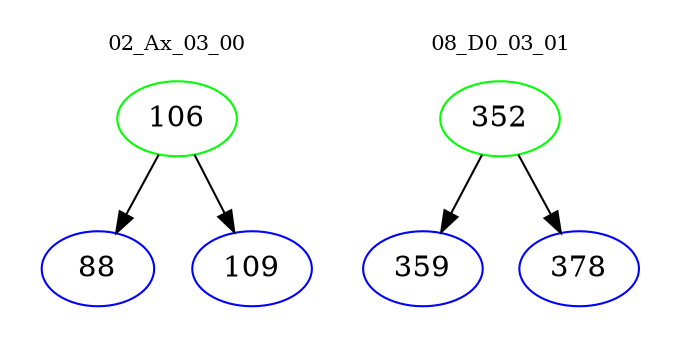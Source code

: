 digraph{
subgraph cluster_0 {
color = white
label = "02_Ax_03_00";
fontsize=10;
T0_106 [label="106", color="green"]
T0_106 -> T0_88 [color="black"]
T0_88 [label="88", color="blue"]
T0_106 -> T0_109 [color="black"]
T0_109 [label="109", color="blue"]
}
subgraph cluster_1 {
color = white
label = "08_D0_03_01";
fontsize=10;
T1_352 [label="352", color="green"]
T1_352 -> T1_359 [color="black"]
T1_359 [label="359", color="blue"]
T1_352 -> T1_378 [color="black"]
T1_378 [label="378", color="blue"]
}
}
